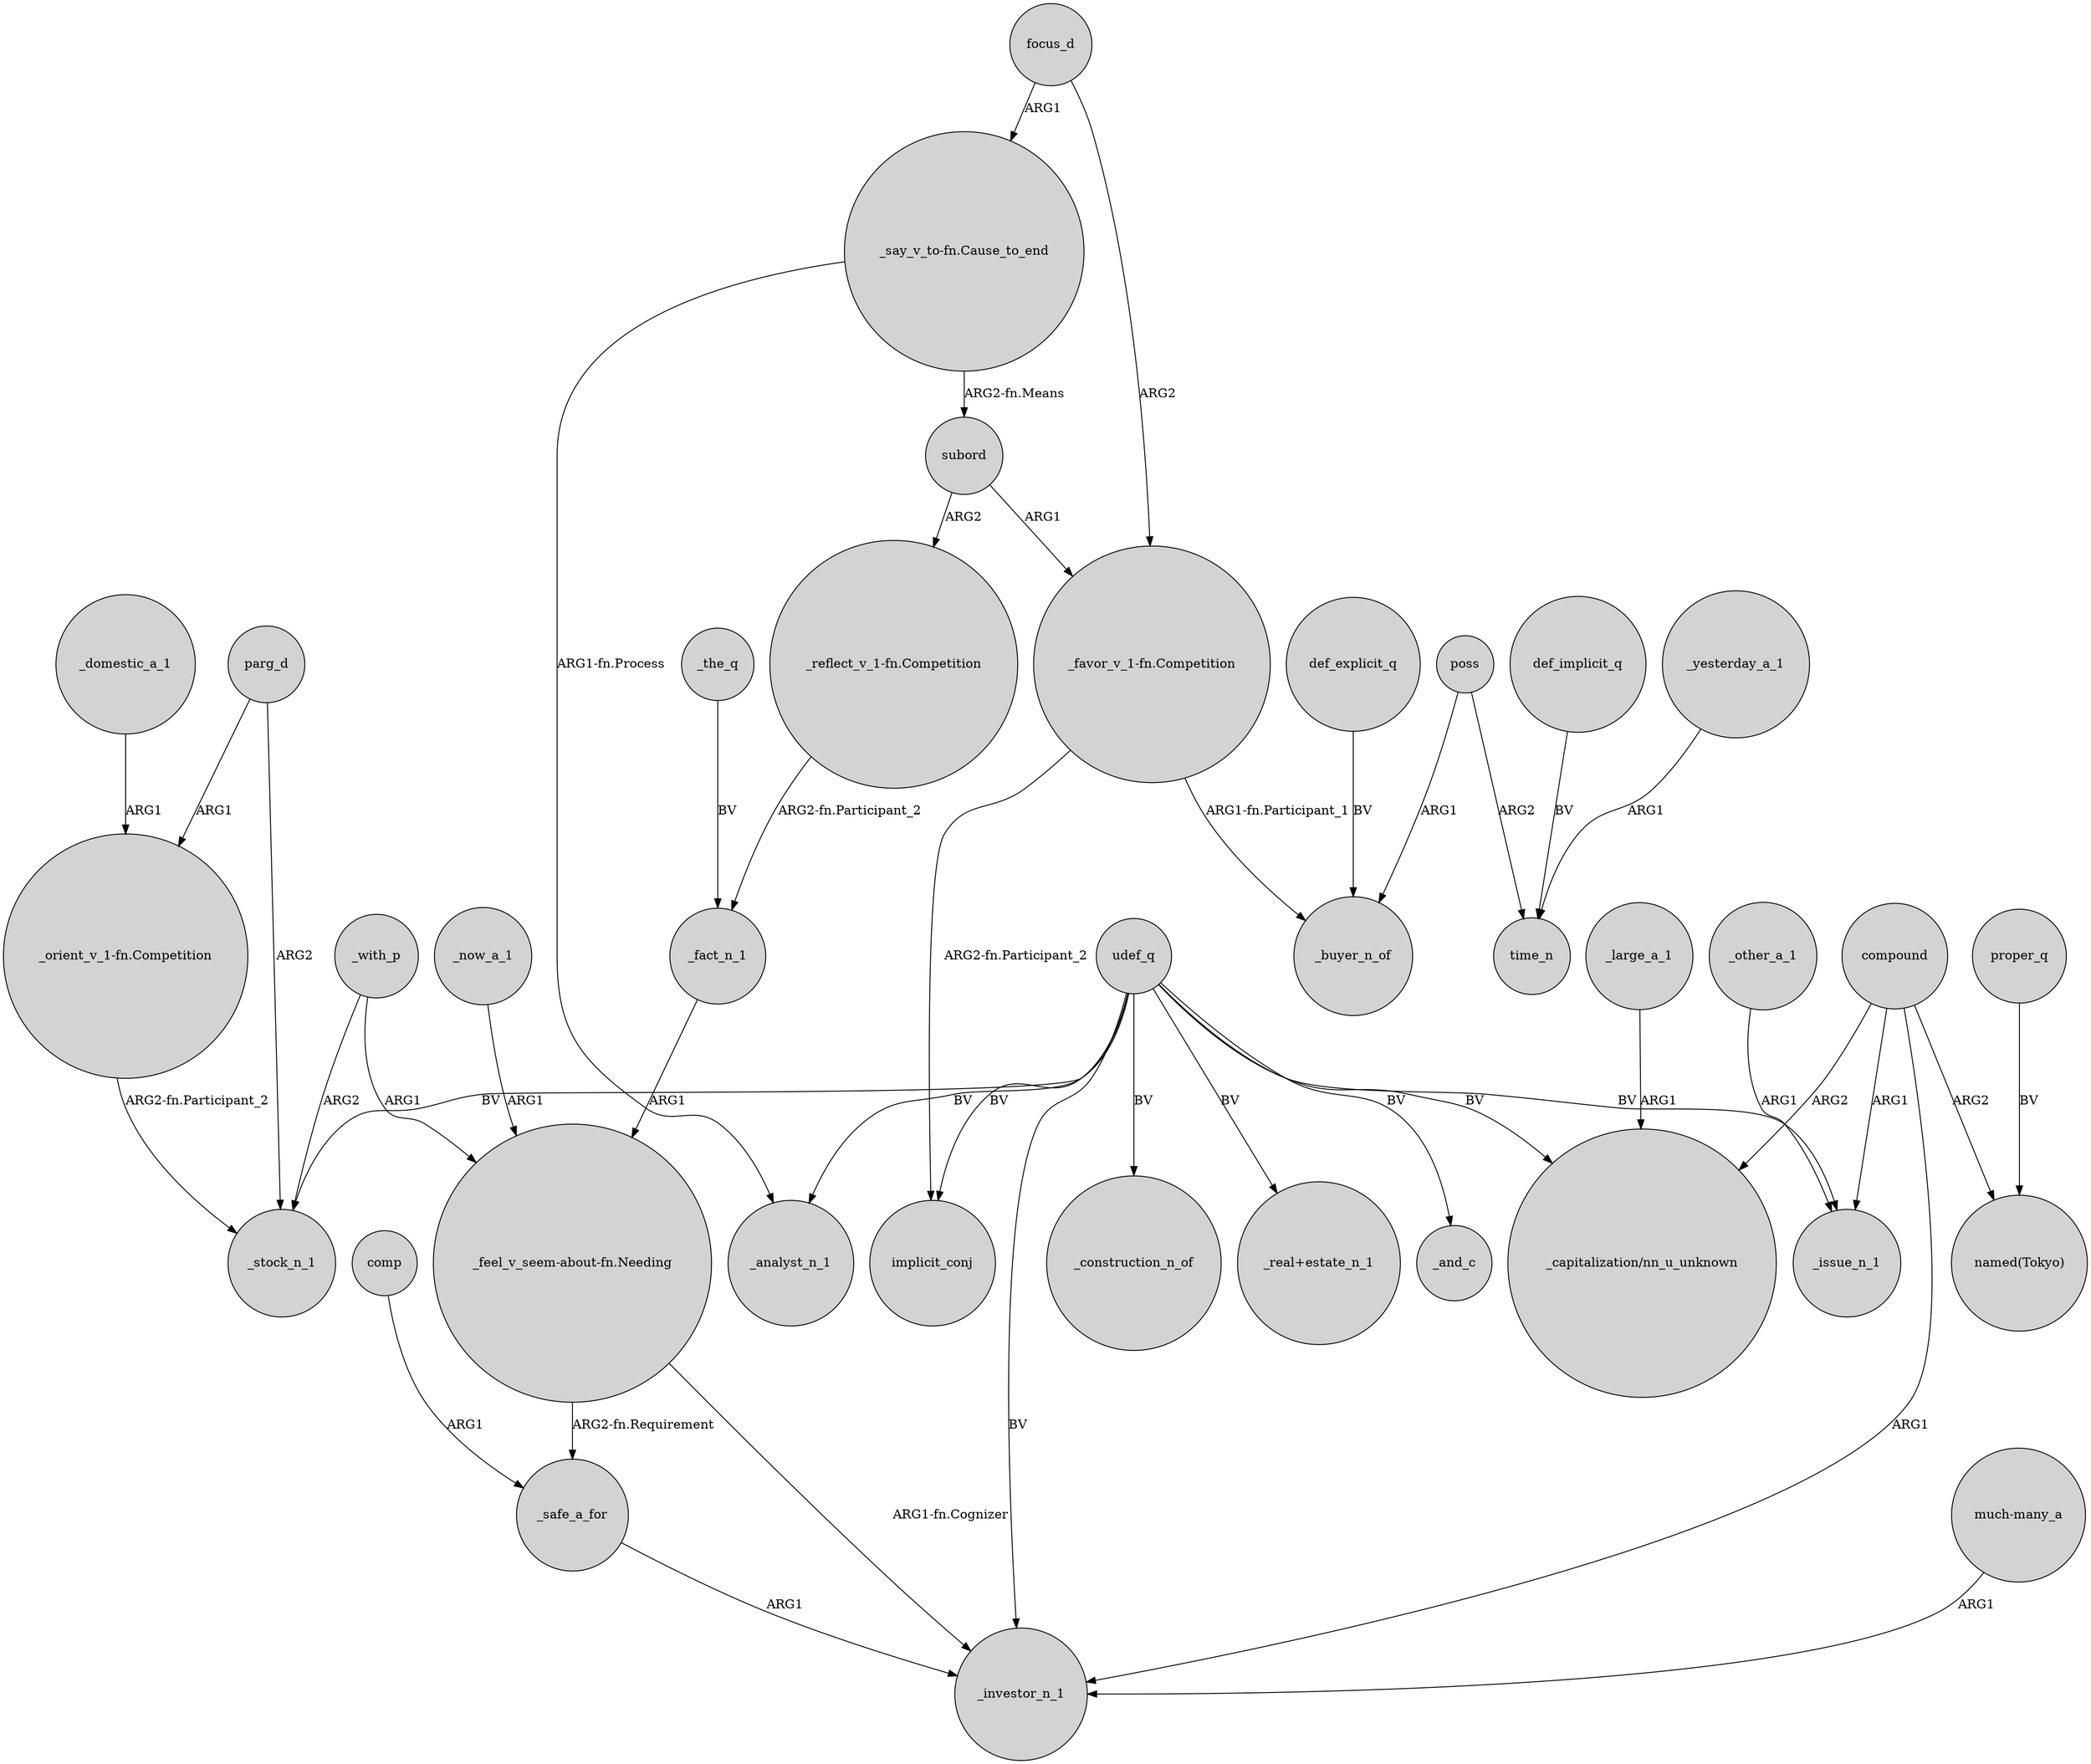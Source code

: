 digraph {
	node [shape=circle style=filled]
	_domestic_a_1 -> "_orient_v_1-fn.Competition" [label=ARG1]
	"_favor_v_1-fn.Competition" -> implicit_conj [label="ARG2-fn.Participant_2"]
	_large_a_1 -> "_capitalization/nn_u_unknown" [label=ARG1]
	subord -> "_favor_v_1-fn.Competition" [label=ARG1]
	udef_q -> "_capitalization/nn_u_unknown" [label=BV]
	comp -> _safe_a_for [label=ARG1]
	udef_q -> _analyst_n_1 [label=BV]
	focus_d -> "_say_v_to-fn.Cause_to_end" [label=ARG1]
	"_feel_v_seem-about-fn.Needing" -> _safe_a_for [label="ARG2-fn.Requirement"]
	_yesterday_a_1 -> time_n [label=ARG1]
	"_say_v_to-fn.Cause_to_end" -> subord [label="ARG2-fn.Means"]
	udef_q -> _and_c [label=BV]
	compound -> "named(Tokyo)" [label=ARG2]
	focus_d -> "_favor_v_1-fn.Competition" [label=ARG2]
	compound -> "_capitalization/nn_u_unknown" [label=ARG2]
	"_feel_v_seem-about-fn.Needing" -> _investor_n_1 [label="ARG1-fn.Cognizer"]
	_fact_n_1 -> "_feel_v_seem-about-fn.Needing" [label=ARG1]
	udef_q -> _stock_n_1 [label=BV]
	"_orient_v_1-fn.Competition" -> _stock_n_1 [label="ARG2-fn.Participant_2"]
	_the_q -> _fact_n_1 [label=BV]
	def_explicit_q -> _buyer_n_of [label=BV]
	compound -> _investor_n_1 [label=ARG1]
	"_reflect_v_1-fn.Competition" -> _fact_n_1 [label="ARG2-fn.Participant_2"]
	compound -> _issue_n_1 [label=ARG1]
	proper_q -> "named(Tokyo)" [label=BV]
	udef_q -> _issue_n_1 [label=BV]
	poss -> time_n [label=ARG2]
	parg_d -> "_orient_v_1-fn.Competition" [label=ARG1]
	_with_p -> "_feel_v_seem-about-fn.Needing" [label=ARG1]
	_with_p -> _stock_n_1 [label=ARG2]
	_now_a_1 -> "_feel_v_seem-about-fn.Needing" [label=ARG1]
	udef_q -> _construction_n_of [label=BV]
	def_implicit_q -> time_n [label=BV]
	poss -> _buyer_n_of [label=ARG1]
	udef_q -> _investor_n_1 [label=BV]
	_other_a_1 -> _issue_n_1 [label=ARG1]
	subord -> "_reflect_v_1-fn.Competition" [label=ARG2]
	"much-many_a" -> _investor_n_1 [label=ARG1]
	_safe_a_for -> _investor_n_1 [label=ARG1]
	udef_q -> "_real+estate_n_1" [label=BV]
	"_favor_v_1-fn.Competition" -> _buyer_n_of [label="ARG1-fn.Participant_1"]
	udef_q -> implicit_conj [label=BV]
	"_say_v_to-fn.Cause_to_end" -> _analyst_n_1 [label="ARG1-fn.Process"]
	parg_d -> _stock_n_1 [label=ARG2]
}
